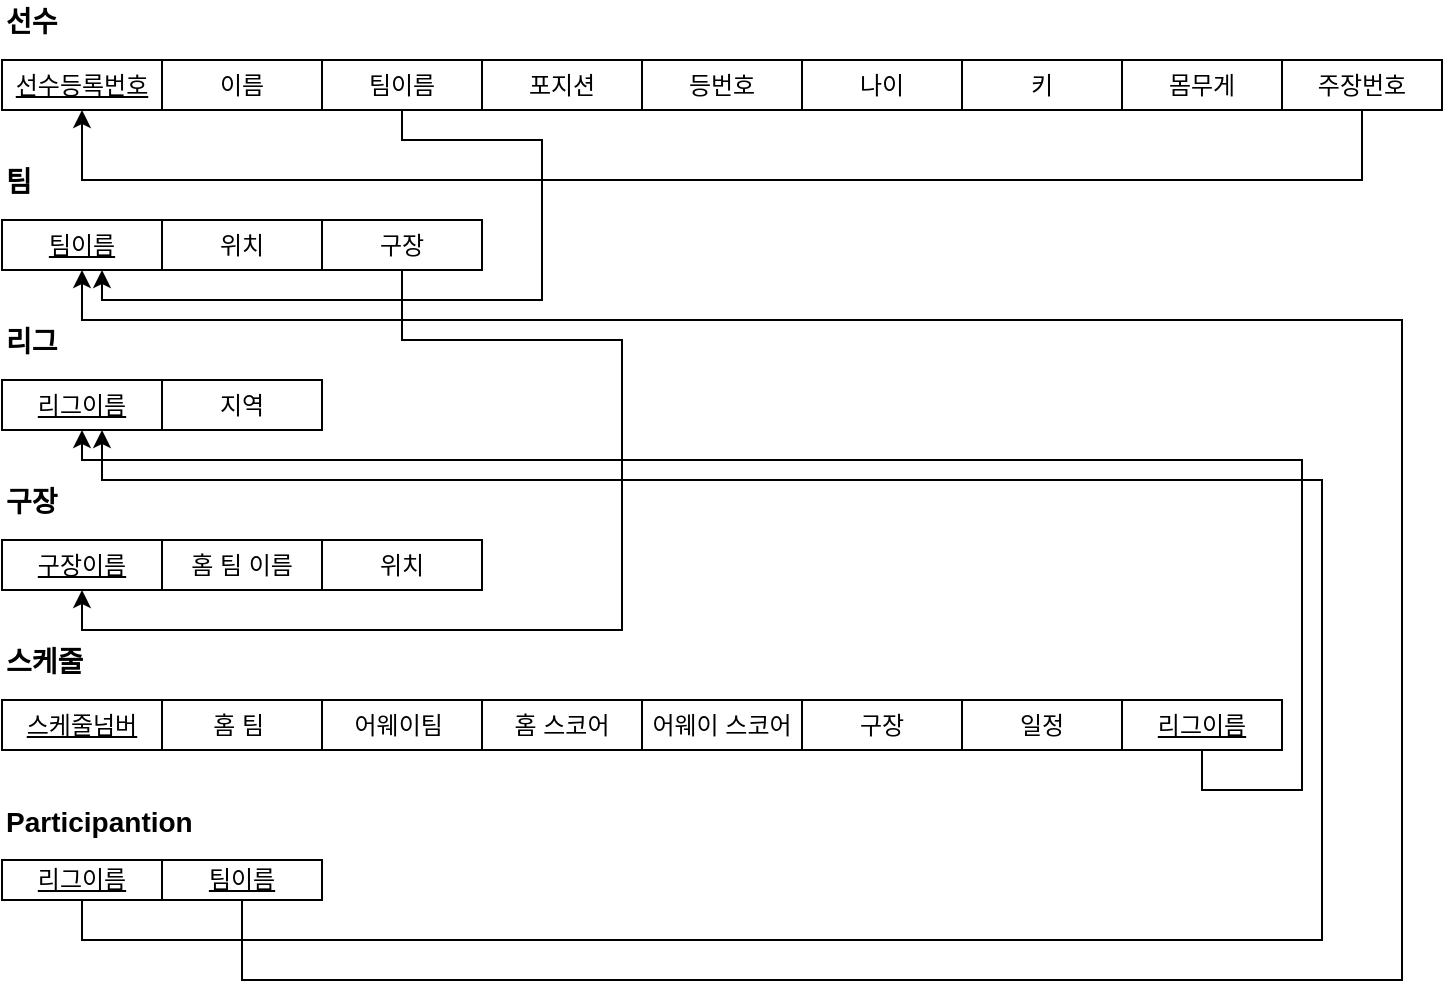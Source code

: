 <mxfile version="12.2.6" type="github" pages="1"><diagram id="-3kQAu3OqlK4MwaZo5q1" name="Page-1"><mxGraphModel dx="1002" dy="518" grid="1" gridSize="10" guides="1" tooltips="1" connect="1" arrows="1" fold="1" page="1" pageScale="1" pageWidth="827" pageHeight="1169" math="0" shadow="0"><root><mxCell id="0"/><mxCell id="1" parent="0"/><mxCell id="m_7rVXJ3c-HioTkdcosx-11" value="선수등록번호" style="rounded=0;whiteSpace=wrap;html=1;fontStyle=4" vertex="1" parent="1"><mxGeometry x="80" y="80" width="80" height="25" as="geometry"/></mxCell><mxCell id="m_7rVXJ3c-HioTkdcosx-14" value="이름" style="rounded=0;whiteSpace=wrap;html=1;" vertex="1" parent="1"><mxGeometry x="160" y="80" width="80" height="25" as="geometry"/></mxCell><mxCell id="m_7rVXJ3c-HioTkdcosx-15" value="키" style="rounded=0;whiteSpace=wrap;html=1;" vertex="1" parent="1"><mxGeometry x="560" y="80" width="80" height="25" as="geometry"/></mxCell><mxCell id="m_7rVXJ3c-HioTkdcosx-16" value="나이" style="rounded=0;whiteSpace=wrap;html=1;" vertex="1" parent="1"><mxGeometry x="480" y="80" width="80" height="25" as="geometry"/></mxCell><mxCell id="m_7rVXJ3c-HioTkdcosx-17" value="등번호" style="rounded=0;whiteSpace=wrap;html=1;" vertex="1" parent="1"><mxGeometry x="400" y="80" width="80" height="25" as="geometry"/></mxCell><mxCell id="m_7rVXJ3c-HioTkdcosx-18" value="포지션" style="rounded=0;whiteSpace=wrap;html=1;" vertex="1" parent="1"><mxGeometry x="320" y="80" width="80" height="25" as="geometry"/></mxCell><mxCell id="m_7rVXJ3c-HioTkdcosx-53" style="edgeStyle=orthogonalEdgeStyle;rounded=0;orthogonalLoop=1;jettySize=auto;html=1;exitX=0.5;exitY=1;exitDx=0;exitDy=0;fontSize=14;" edge="1" parent="1" source="m_7rVXJ3c-HioTkdcosx-19" target="m_7rVXJ3c-HioTkdcosx-24"><mxGeometry relative="1" as="geometry"><mxPoint x="130" y="190" as="targetPoint"/><Array as="points"><mxPoint x="280" y="120"/><mxPoint x="350" y="120"/><mxPoint x="350" y="200"/><mxPoint x="130" y="200"/></Array></mxGeometry></mxCell><mxCell id="m_7rVXJ3c-HioTkdcosx-19" value="팀이름" style="rounded=0;whiteSpace=wrap;html=1;" vertex="1" parent="1"><mxGeometry x="240" y="80" width="80" height="25" as="geometry"/></mxCell><mxCell id="m_7rVXJ3c-HioTkdcosx-23" value="몸무게" style="rounded=0;whiteSpace=wrap;html=1;" vertex="1" parent="1"><mxGeometry x="640" y="80" width="80" height="25" as="geometry"/></mxCell><mxCell id="m_7rVXJ3c-HioTkdcosx-24" value="팀이름" style="rounded=0;whiteSpace=wrap;html=1;fontStyle=4" vertex="1" parent="1"><mxGeometry x="80" y="160" width="80" height="25" as="geometry"/></mxCell><mxCell id="m_7rVXJ3c-HioTkdcosx-25" value="위치" style="rounded=0;whiteSpace=wrap;html=1;" vertex="1" parent="1"><mxGeometry x="160" y="160" width="80" height="25" as="geometry"/></mxCell><mxCell id="m_7rVXJ3c-HioTkdcosx-58" style="edgeStyle=orthogonalEdgeStyle;rounded=0;orthogonalLoop=1;jettySize=auto;html=1;exitX=0.5;exitY=1;exitDx=0;exitDy=0;fontSize=14;entryX=0.5;entryY=1;entryDx=0;entryDy=0;" edge="1" parent="1" source="m_7rVXJ3c-HioTkdcosx-26" target="m_7rVXJ3c-HioTkdcosx-31"><mxGeometry relative="1" as="geometry"><mxPoint x="400" y="350" as="targetPoint"/><Array as="points"><mxPoint x="280" y="220"/><mxPoint x="390" y="220"/><mxPoint x="390" y="365"/><mxPoint x="120" y="365"/></Array></mxGeometry></mxCell><mxCell id="m_7rVXJ3c-HioTkdcosx-26" value="구장" style="rounded=0;whiteSpace=wrap;html=1;" vertex="1" parent="1"><mxGeometry x="240" y="160" width="80" height="25" as="geometry"/></mxCell><mxCell id="m_7rVXJ3c-HioTkdcosx-27" value="리그이름" style="rounded=0;whiteSpace=wrap;html=1;fontStyle=4" vertex="1" parent="1"><mxGeometry x="80" y="240" width="80" height="25" as="geometry"/></mxCell><mxCell id="m_7rVXJ3c-HioTkdcosx-28" value="지역" style="rounded=0;whiteSpace=wrap;html=1;" vertex="1" parent="1"><mxGeometry x="160" y="240" width="80" height="25" as="geometry"/></mxCell><mxCell id="m_7rVXJ3c-HioTkdcosx-31" value="구장이름" style="rounded=0;whiteSpace=wrap;html=1;fontStyle=4" vertex="1" parent="1"><mxGeometry x="80" y="320" width="80" height="25" as="geometry"/></mxCell><mxCell id="m_7rVXJ3c-HioTkdcosx-32" value="홈 팀 이름" style="rounded=0;whiteSpace=wrap;html=1;" vertex="1" parent="1"><mxGeometry x="160" y="320" width="80" height="25" as="geometry"/></mxCell><mxCell id="m_7rVXJ3c-HioTkdcosx-33" value="위치" style="rounded=0;whiteSpace=wrap;html=1;" vertex="1" parent="1"><mxGeometry x="240" y="320" width="80" height="25" as="geometry"/></mxCell><mxCell id="m_7rVXJ3c-HioTkdcosx-51" style="edgeStyle=orthogonalEdgeStyle;rounded=0;orthogonalLoop=1;jettySize=auto;html=1;exitX=0.5;exitY=1;exitDx=0;exitDy=0;fontSize=14;" edge="1" parent="1" source="m_7rVXJ3c-HioTkdcosx-35" target="m_7rVXJ3c-HioTkdcosx-27"><mxGeometry relative="1" as="geometry"><mxPoint x="130" y="290" as="targetPoint"/><Array as="points"><mxPoint x="120" y="520"/><mxPoint x="740" y="520"/><mxPoint x="740" y="290"/><mxPoint x="130" y="290"/></Array></mxGeometry></mxCell><mxCell id="m_7rVXJ3c-HioTkdcosx-35" value="리그이름" style="rounded=0;whiteSpace=wrap;html=1;fontStyle=4" vertex="1" parent="1"><mxGeometry x="80" y="480" width="80" height="20" as="geometry"/></mxCell><mxCell id="m_7rVXJ3c-HioTkdcosx-52" style="edgeStyle=orthogonalEdgeStyle;rounded=0;orthogonalLoop=1;jettySize=auto;html=1;exitX=0.5;exitY=1;exitDx=0;exitDy=0;fontSize=14;entryX=0.5;entryY=1;entryDx=0;entryDy=0;" edge="1" parent="1" source="m_7rVXJ3c-HioTkdcosx-36" target="m_7rVXJ3c-HioTkdcosx-24"><mxGeometry relative="1" as="geometry"><mxPoint x="810" y="581.6" as="targetPoint"/><Array as="points"><mxPoint x="200" y="540"/><mxPoint x="780" y="540"/><mxPoint x="780" y="210"/><mxPoint x="120" y="210"/></Array></mxGeometry></mxCell><mxCell id="m_7rVXJ3c-HioTkdcosx-36" value="&lt;u&gt;팀이름&lt;/u&gt;" style="rounded=0;whiteSpace=wrap;html=1;" vertex="1" parent="1"><mxGeometry x="160" y="480" width="80" height="20" as="geometry"/></mxCell><mxCell id="m_7rVXJ3c-HioTkdcosx-37" value="스케줄넘버" style="rounded=0;whiteSpace=wrap;html=1;fontStyle=4" vertex="1" parent="1"><mxGeometry x="80" y="400" width="80" height="25" as="geometry"/></mxCell><mxCell id="m_7rVXJ3c-HioTkdcosx-38" value="홈 팀&amp;nbsp;" style="rounded=0;whiteSpace=wrap;html=1;" vertex="1" parent="1"><mxGeometry x="160" y="400" width="80" height="25" as="geometry"/></mxCell><mxCell id="m_7rVXJ3c-HioTkdcosx-39" value="일정" style="rounded=0;whiteSpace=wrap;html=1;" vertex="1" parent="1"><mxGeometry x="560" y="400" width="80" height="25" as="geometry"/></mxCell><mxCell id="m_7rVXJ3c-HioTkdcosx-40" value="구장" style="rounded=0;whiteSpace=wrap;html=1;" vertex="1" parent="1"><mxGeometry x="480" y="400" width="80" height="25" as="geometry"/></mxCell><mxCell id="m_7rVXJ3c-HioTkdcosx-41" value="어웨이 스코어" style="rounded=0;whiteSpace=wrap;html=1;" vertex="1" parent="1"><mxGeometry x="400" y="400" width="80" height="25" as="geometry"/></mxCell><mxCell id="m_7rVXJ3c-HioTkdcosx-42" value="홈 스코어" style="rounded=0;whiteSpace=wrap;html=1;" vertex="1" parent="1"><mxGeometry x="320" y="400" width="80" height="25" as="geometry"/></mxCell><mxCell id="m_7rVXJ3c-HioTkdcosx-43" value="어웨이팀&amp;nbsp;" style="rounded=0;whiteSpace=wrap;html=1;" vertex="1" parent="1"><mxGeometry x="240" y="400" width="80" height="25" as="geometry"/></mxCell><mxCell id="m_7rVXJ3c-HioTkdcosx-45" value="&lt;b style=&quot;font-size: 14px;&quot;&gt;선수&lt;/b&gt;" style="text;html=1;resizable=0;points=[];autosize=1;align=left;verticalAlign=top;spacingTop=-4;fontSize=14;" vertex="1" parent="1"><mxGeometry x="80" y="50" width="40" height="20" as="geometry"/></mxCell><mxCell id="m_7rVXJ3c-HioTkdcosx-46" value="&lt;b style=&quot;font-size: 14px&quot;&gt;팀&lt;/b&gt;" style="text;html=1;resizable=0;points=[];autosize=1;align=left;verticalAlign=top;spacingTop=-4;fontSize=14;" vertex="1" parent="1"><mxGeometry x="80" y="130" width="30" height="20" as="geometry"/></mxCell><mxCell id="m_7rVXJ3c-HioTkdcosx-47" value="&lt;b style=&quot;font-size: 14px&quot;&gt;리그&lt;/b&gt;" style="text;html=1;resizable=0;points=[];autosize=1;align=left;verticalAlign=top;spacingTop=-4;fontSize=14;" vertex="1" parent="1"><mxGeometry x="80" y="210" width="40" height="20" as="geometry"/></mxCell><mxCell id="m_7rVXJ3c-HioTkdcosx-48" value="&lt;b&gt;스케줄&lt;/b&gt;" style="text;html=1;resizable=0;points=[];autosize=1;align=left;verticalAlign=top;spacingTop=-4;fontSize=14;" vertex="1" parent="1"><mxGeometry x="80" y="370" width="60" height="20" as="geometry"/></mxCell><mxCell id="m_7rVXJ3c-HioTkdcosx-49" value="&lt;b&gt;구장&lt;/b&gt;" style="text;html=1;resizable=0;points=[];autosize=1;align=left;verticalAlign=top;spacingTop=-4;fontSize=14;" vertex="1" parent="1"><mxGeometry x="80" y="290" width="40" height="20" as="geometry"/></mxCell><mxCell id="m_7rVXJ3c-HioTkdcosx-50" value="&lt;b&gt;Participantion&lt;/b&gt;" style="text;html=1;resizable=0;points=[];autosize=1;align=left;verticalAlign=top;spacingTop=-4;fontSize=14;" vertex="1" parent="1"><mxGeometry x="80" y="450" width="110" height="20" as="geometry"/></mxCell><mxCell id="m_7rVXJ3c-HioTkdcosx-55" style="edgeStyle=orthogonalEdgeStyle;rounded=0;orthogonalLoop=1;jettySize=auto;html=1;exitX=0.5;exitY=1;exitDx=0;exitDy=0;entryX=0.5;entryY=1;entryDx=0;entryDy=0;fontSize=14;" edge="1" parent="1" source="m_7rVXJ3c-HioTkdcosx-54" target="m_7rVXJ3c-HioTkdcosx-27"><mxGeometry relative="1" as="geometry"><Array as="points"><mxPoint x="680" y="445"/><mxPoint x="730" y="445"/><mxPoint x="730" y="280"/><mxPoint x="120" y="280"/></Array></mxGeometry></mxCell><mxCell id="m_7rVXJ3c-HioTkdcosx-54" value="&lt;u&gt;리그이름&lt;/u&gt;" style="rounded=0;whiteSpace=wrap;html=1;" vertex="1" parent="1"><mxGeometry x="640" y="400" width="80" height="25" as="geometry"/></mxCell><mxCell id="m_7rVXJ3c-HioTkdcosx-57" style="edgeStyle=orthogonalEdgeStyle;rounded=0;orthogonalLoop=1;jettySize=auto;html=1;exitX=0.5;exitY=1;exitDx=0;exitDy=0;entryX=0.5;entryY=1;entryDx=0;entryDy=0;fontSize=14;" edge="1" parent="1" source="m_7rVXJ3c-HioTkdcosx-56" target="m_7rVXJ3c-HioTkdcosx-11"><mxGeometry relative="1" as="geometry"><Array as="points"><mxPoint x="760" y="140"/><mxPoint x="120" y="140"/></Array></mxGeometry></mxCell><mxCell id="m_7rVXJ3c-HioTkdcosx-56" value="주장번호" style="rounded=0;whiteSpace=wrap;html=1;" vertex="1" parent="1"><mxGeometry x="720" y="80" width="80" height="25" as="geometry"/></mxCell></root></mxGraphModel></diagram></mxfile>